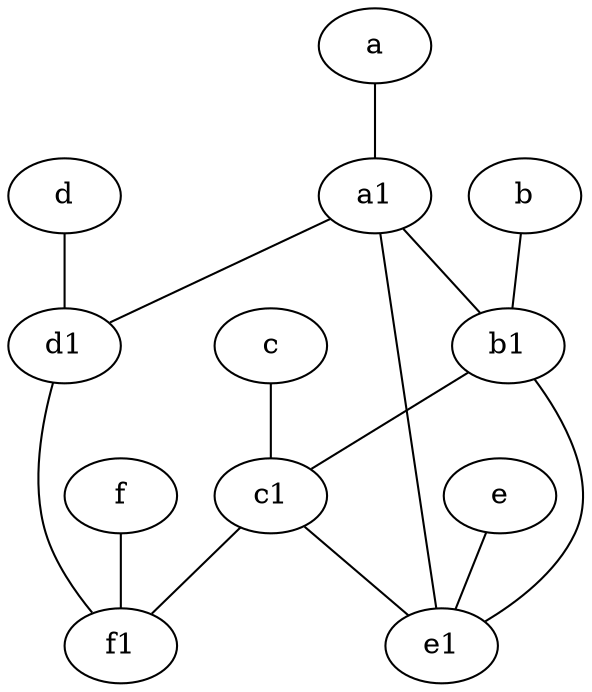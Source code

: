 graph {
	node [labelfontsize=50]
	d1 [labelfontsize=50 pos="3,5!"]
	f1 [labelfontsize=50 pos="3,8!"]
	a [labelfontsize=50 pos="8,2!"]
	c1 [labelfontsize=50 pos="4.5,3!"]
	c [labelfontsize=50 pos="4.5,2!"]
	d [labelfontsize=50 pos="2,5!"]
	e [labelfontsize=50 pos="7,9!"]
	b1 [labelfontsize=50 pos="9,4!"]
	f [labelfontsize=50 pos="3,9!"]
	e1 [labelfontsize=50 pos="7,7!"]
	a1 [labelfontsize=50 pos="8,3!"]
	b [labelfontsize=50 pos="10,4!"]
	b1 -- c1
	b1 -- e1
	c -- c1
	a1 -- d1
	c1 -- f1
	e -- e1
	d1 -- f1
	a1 -- e1
	d -- d1
	a -- a1
	f -- f1
	b -- b1
	c1 -- e1
	a1 -- b1
}
